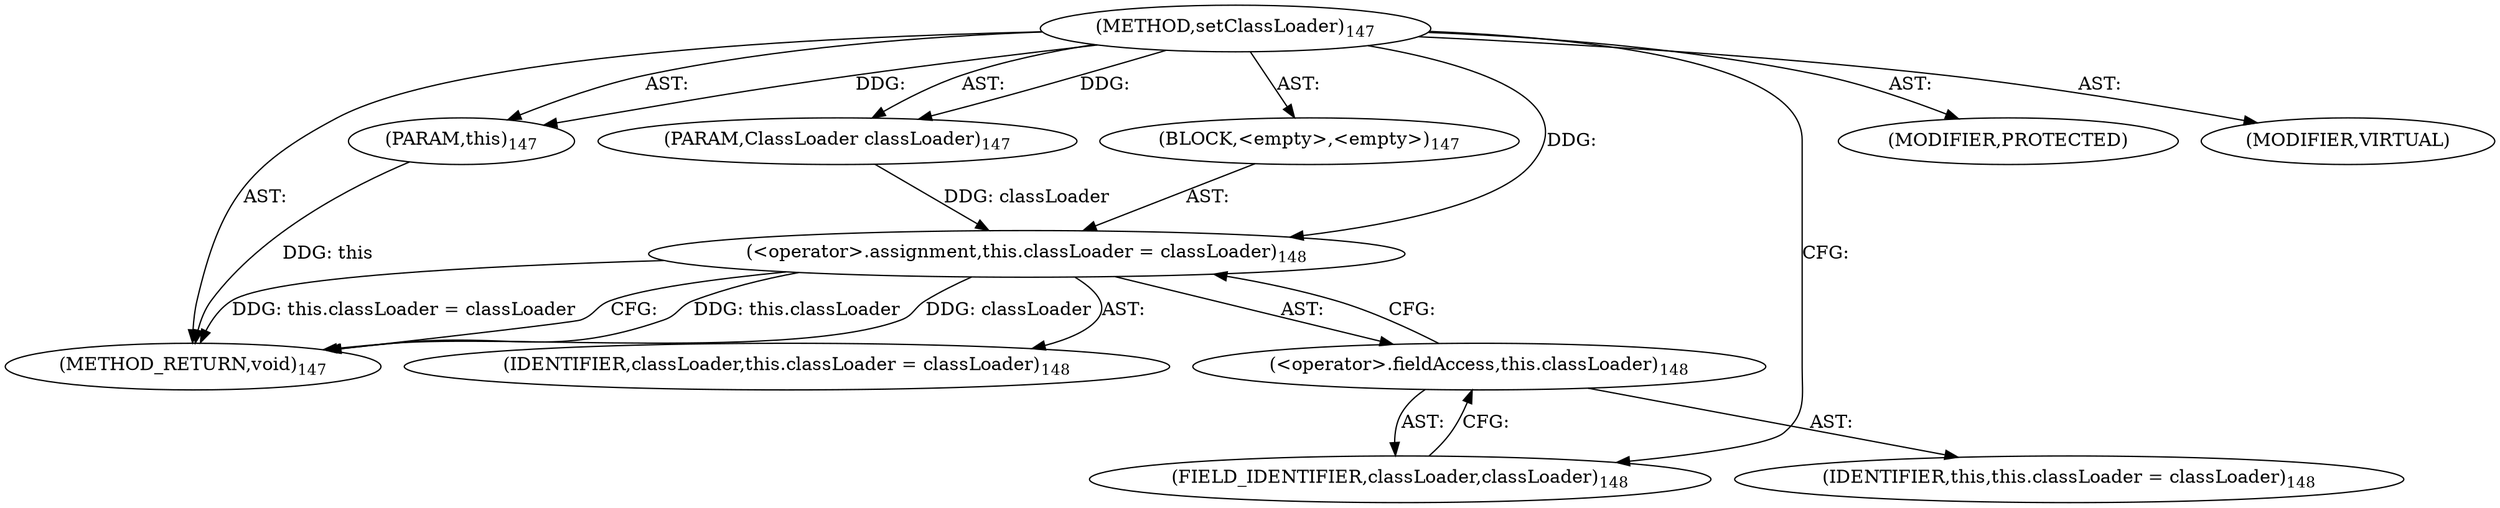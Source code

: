 digraph "setClassLoader" {  
"111669149697" [label = <(METHOD,setClassLoader)<SUB>147</SUB>> ]
"115964116992" [label = <(PARAM,this)<SUB>147</SUB>> ]
"115964116998" [label = <(PARAM,ClassLoader classLoader)<SUB>147</SUB>> ]
"25769803784" [label = <(BLOCK,&lt;empty&gt;,&lt;empty&gt;)<SUB>147</SUB>> ]
"30064771110" [label = <(&lt;operator&gt;.assignment,this.classLoader = classLoader)<SUB>148</SUB>> ]
"30064771111" [label = <(&lt;operator&gt;.fieldAccess,this.classLoader)<SUB>148</SUB>> ]
"68719476736" [label = <(IDENTIFIER,this,this.classLoader = classLoader)<SUB>148</SUB>> ]
"55834574850" [label = <(FIELD_IDENTIFIER,classLoader,classLoader)<SUB>148</SUB>> ]
"68719476774" [label = <(IDENTIFIER,classLoader,this.classLoader = classLoader)<SUB>148</SUB>> ]
"133143986183" [label = <(MODIFIER,PROTECTED)> ]
"133143986184" [label = <(MODIFIER,VIRTUAL)> ]
"128849018881" [label = <(METHOD_RETURN,void)<SUB>147</SUB>> ]
  "111669149697" -> "115964116992"  [ label = "AST: "] 
  "111669149697" -> "115964116998"  [ label = "AST: "] 
  "111669149697" -> "25769803784"  [ label = "AST: "] 
  "111669149697" -> "133143986183"  [ label = "AST: "] 
  "111669149697" -> "133143986184"  [ label = "AST: "] 
  "111669149697" -> "128849018881"  [ label = "AST: "] 
  "25769803784" -> "30064771110"  [ label = "AST: "] 
  "30064771110" -> "30064771111"  [ label = "AST: "] 
  "30064771110" -> "68719476774"  [ label = "AST: "] 
  "30064771111" -> "68719476736"  [ label = "AST: "] 
  "30064771111" -> "55834574850"  [ label = "AST: "] 
  "30064771110" -> "128849018881"  [ label = "CFG: "] 
  "30064771111" -> "30064771110"  [ label = "CFG: "] 
  "55834574850" -> "30064771111"  [ label = "CFG: "] 
  "111669149697" -> "55834574850"  [ label = "CFG: "] 
  "115964116992" -> "128849018881"  [ label = "DDG: this"] 
  "30064771110" -> "128849018881"  [ label = "DDG: this.classLoader"] 
  "30064771110" -> "128849018881"  [ label = "DDG: classLoader"] 
  "30064771110" -> "128849018881"  [ label = "DDG: this.classLoader = classLoader"] 
  "111669149697" -> "115964116992"  [ label = "DDG: "] 
  "111669149697" -> "115964116998"  [ label = "DDG: "] 
  "115964116998" -> "30064771110"  [ label = "DDG: classLoader"] 
  "111669149697" -> "30064771110"  [ label = "DDG: "] 
}
